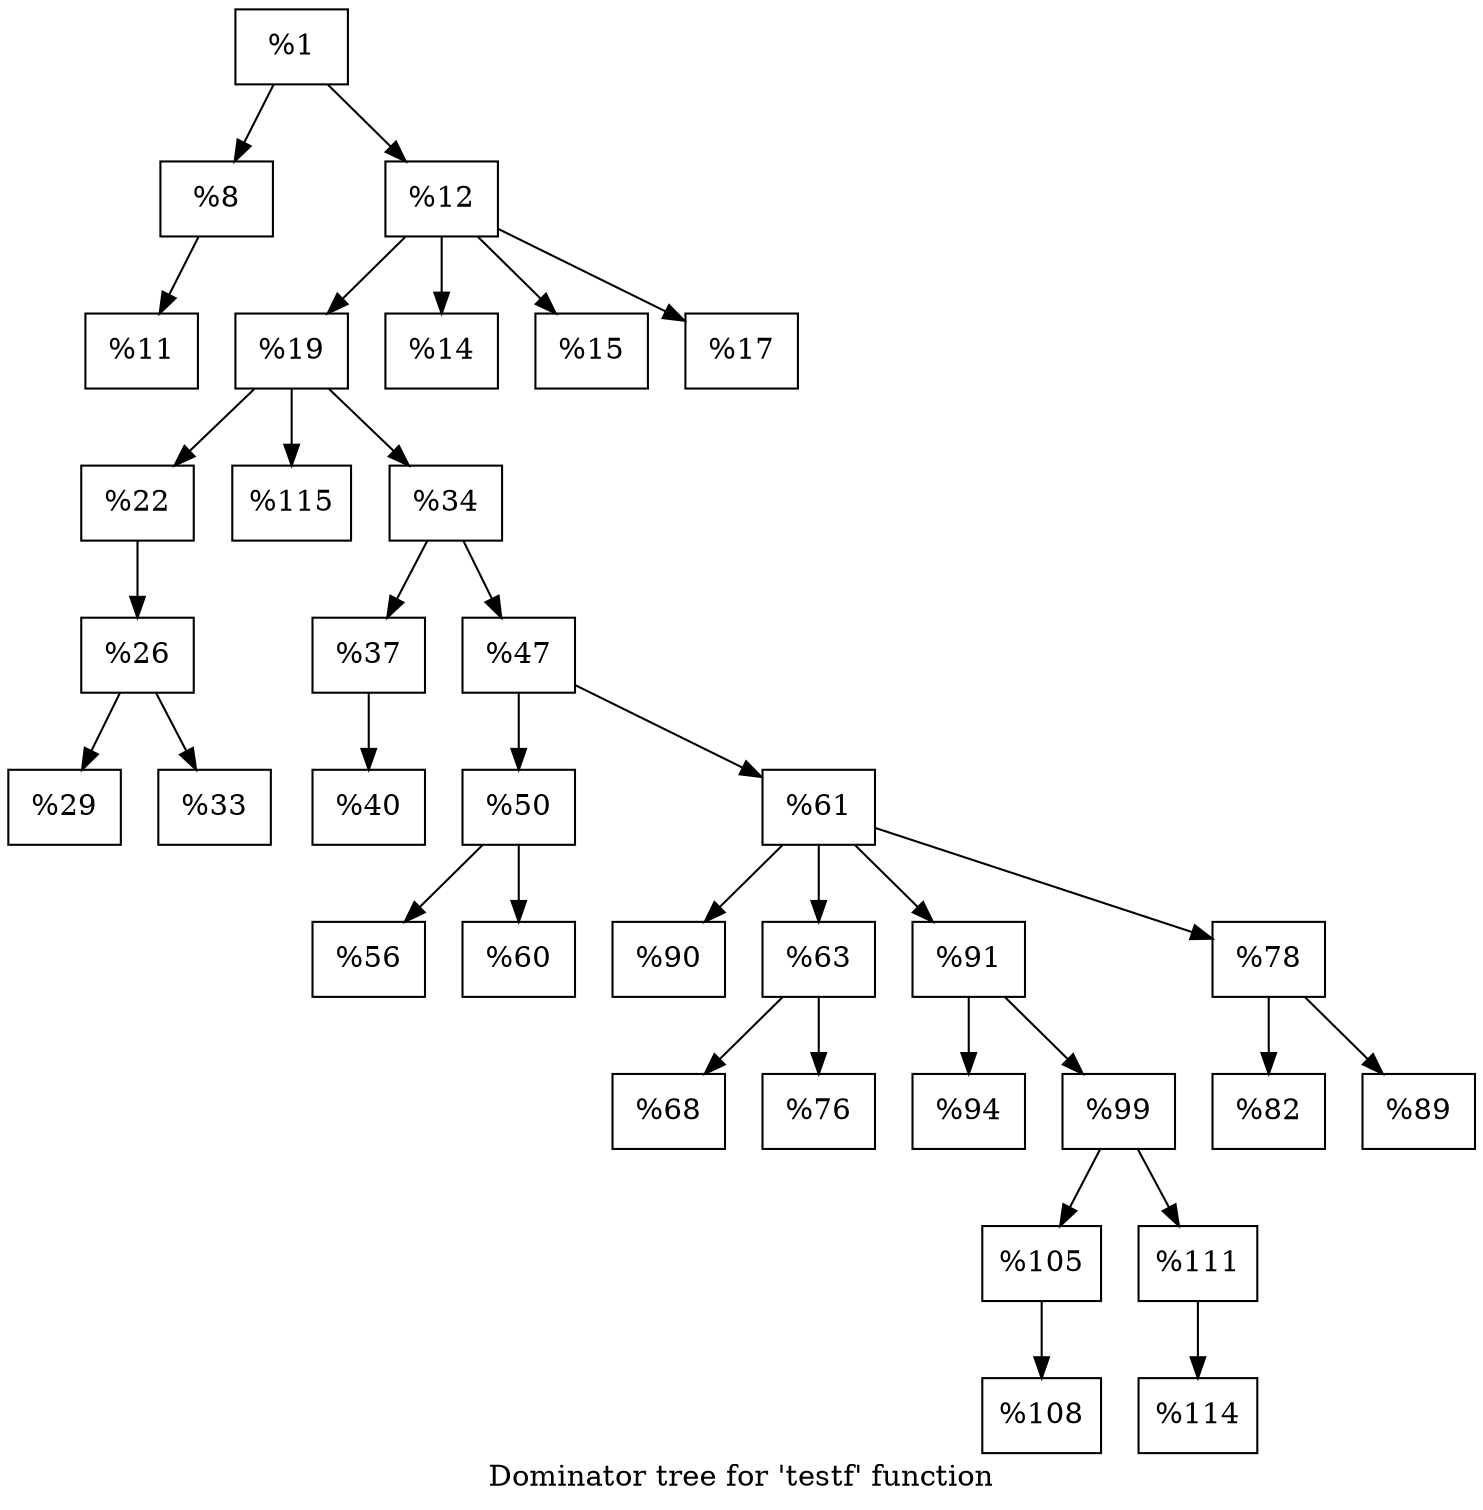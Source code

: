digraph "Dominator tree for 'testf' function" {
	label="Dominator tree for 'testf' function";

	Node0x1e90050 [shape=record,label="{%1}"];
	Node0x1e90050 -> Node0x1e84250;
	Node0x1e90050 -> Node0x1e84290;
	Node0x1e84250 [shape=record,label="{%8}"];
	Node0x1e84250 -> Node0x1e8fff0;
	Node0x1e8fff0 [shape=record,label="{%11}"];
	Node0x1e84290 [shape=record,label="{%12}"];
	Node0x1e84290 -> Node0x2221fb0;
	Node0x1e84290 -> Node0x1fc6900;
	Node0x1e84290 -> Node0x20c79d0;
	Node0x1e84290 -> Node0x2186230;
	Node0x2221fb0 [shape=record,label="{%19}"];
	Node0x2221fb0 -> Node0x2184b20;
	Node0x2221fb0 -> Node0x1f8e460;
	Node0x2221fb0 -> Node0x215dbc0;
	Node0x2184b20 [shape=record,label="{%22}"];
	Node0x2184b20 -> Node0x1f3f360;
	Node0x1f3f360 [shape=record,label="{%26}"];
	Node0x1f3f360 -> Node0x1f447c0;
	Node0x1f3f360 -> Node0x2189160;
	Node0x1f447c0 [shape=record,label="{%29}"];
	Node0x2189160 [shape=record,label="{%33}"];
	Node0x1f8e460 [shape=record,label="{%115}"];
	Node0x215dbc0 [shape=record,label="{%34}"];
	Node0x215dbc0 -> Node0x20d2760;
	Node0x215dbc0 -> Node0x1f8ca50;
	Node0x20d2760 [shape=record,label="{%37}"];
	Node0x20d2760 -> Node0x2198cd0;
	Node0x2198cd0 [shape=record,label="{%40}"];
	Node0x1f8ca50 [shape=record,label="{%47}"];
	Node0x1f8ca50 -> Node0x2190e40;
	Node0x1f8ca50 -> Node0x2137b80;
	Node0x2190e40 [shape=record,label="{%50}"];
	Node0x2190e40 -> Node0x2183740;
	Node0x2190e40 -> Node0x221d860;
	Node0x2183740 [shape=record,label="{%56}"];
	Node0x221d860 [shape=record,label="{%60}"];
	Node0x2137b80 [shape=record,label="{%61}"];
	Node0x2137b80 -> Node0x21ffa90;
	Node0x2137b80 -> Node0x216e110;
	Node0x2137b80 -> Node0x1fc7a60;
	Node0x2137b80 -> Node0x1f30590;
	Node0x21ffa90 [shape=record,label="{%90}"];
	Node0x216e110 [shape=record,label="{%63}"];
	Node0x216e110 -> Node0x215bf60;
	Node0x216e110 -> Node0x2154160;
	Node0x215bf60 [shape=record,label="{%68}"];
	Node0x2154160 [shape=record,label="{%76}"];
	Node0x1fc7a60 [shape=record,label="{%91}"];
	Node0x1fc7a60 -> Node0x21979e0;
	Node0x1fc7a60 -> Node0x1fbb0d0;
	Node0x21979e0 [shape=record,label="{%94}"];
	Node0x1fbb0d0 [shape=record,label="{%99}"];
	Node0x1fbb0d0 -> Node0x2227670;
	Node0x1fbb0d0 -> Node0x2188690;
	Node0x2227670 [shape=record,label="{%105}"];
	Node0x2227670 -> Node0x213ee70;
	Node0x213ee70 [shape=record,label="{%108}"];
	Node0x2188690 [shape=record,label="{%111}"];
	Node0x2188690 -> Node0x2075a10;
	Node0x2075a10 [shape=record,label="{%114}"];
	Node0x1f30590 [shape=record,label="{%78}"];
	Node0x1f30590 -> Node0x21782f0;
	Node0x1f30590 -> Node0x1f2aee0;
	Node0x21782f0 [shape=record,label="{%82}"];
	Node0x1f2aee0 [shape=record,label="{%89}"];
	Node0x1fc6900 [shape=record,label="{%14}"];
	Node0x20c79d0 [shape=record,label="{%15}"];
	Node0x2186230 [shape=record,label="{%17}"];
}
